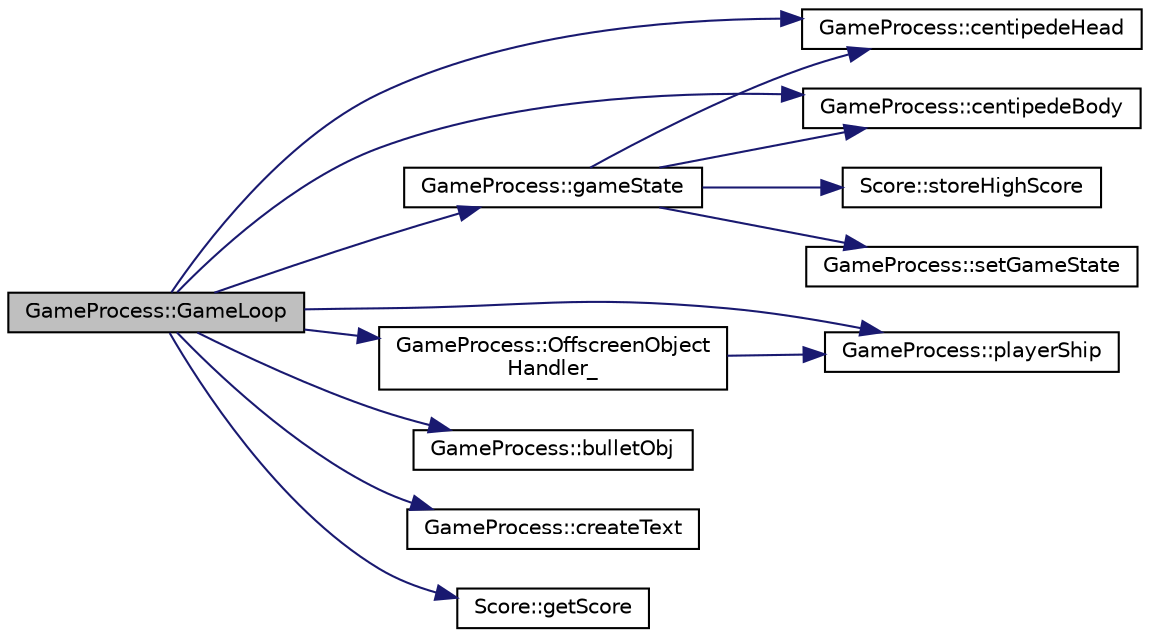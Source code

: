 digraph "GameProcess::GameLoop"
{
  edge [fontname="Helvetica",fontsize="10",labelfontname="Helvetica",labelfontsize="10"];
  node [fontname="Helvetica",fontsize="10",shape=record];
  rankdir="LR";
  Node26 [label="GameProcess::GameLoop",height=0.2,width=0.4,color="black", fillcolor="grey75", style="filled", fontcolor="black"];
  Node26 -> Node27 [color="midnightblue",fontsize="10",style="solid",fontname="Helvetica"];
  Node27 [label="GameProcess::centipedeHead",height=0.2,width=0.4,color="black", fillcolor="white", style="filled",URL="$class_game_process.html#a9d0bd62491e614051eadf21a26677c10",tooltip="returns the centipedeHead_ object "];
  Node26 -> Node28 [color="midnightblue",fontsize="10",style="solid",fontname="Helvetica"];
  Node28 [label="GameProcess::centipedeBody",height=0.2,width=0.4,color="black", fillcolor="white", style="filled",URL="$class_game_process.html#a0f331e6a16b3def176cc5da9a723b5f9",tooltip="returns the centipedeBody_ object "];
  Node26 -> Node29 [color="midnightblue",fontsize="10",style="solid",fontname="Helvetica"];
  Node29 [label="GameProcess::playerShip",height=0.2,width=0.4,color="black", fillcolor="white", style="filled",URL="$class_game_process.html#a5713cc89c026f3cd7793eecdcbdfa44b",tooltip="returns the playerShip_ object "];
  Node26 -> Node30 [color="midnightblue",fontsize="10",style="solid",fontname="Helvetica"];
  Node30 [label="GameProcess::bulletObj",height=0.2,width=0.4,color="black", fillcolor="white", style="filled",URL="$class_game_process.html#a54adf7eee04e72a82300431223f210cc",tooltip="returns the bullet_ object "];
  Node26 -> Node31 [color="midnightblue",fontsize="10",style="solid",fontname="Helvetica"];
  Node31 [label="GameProcess::OffscreenObject\lHandler_",height=0.2,width=0.4,color="black", fillcolor="white", style="filled",URL="$class_game_process.html#ad896a81b35ee49421b4cf3c891e74c9f",tooltip="deletes the bullets when the go beyond screen bounds "];
  Node31 -> Node29 [color="midnightblue",fontsize="10",style="solid",fontname="Helvetica"];
  Node26 -> Node32 [color="midnightblue",fontsize="10",style="solid",fontname="Helvetica"];
  Node32 [label="GameProcess::createText",height=0.2,width=0.4,color="black", fillcolor="white", style="filled",URL="$class_game_process.html#a813f89787eed4755ef99fac220753ed7",tooltip="sets the score and lives to texts "];
  Node26 -> Node33 [color="midnightblue",fontsize="10",style="solid",fontname="Helvetica"];
  Node33 [label="Score::getScore",height=0.2,width=0.4,color="black", fillcolor="white", style="filled",URL="$class_score.html#a0b481b4e3963090980301b2dbe2c3f95",tooltip="Returns the score accumulated in the game. "];
  Node26 -> Node34 [color="midnightblue",fontsize="10",style="solid",fontname="Helvetica"];
  Node34 [label="GameProcess::gameState",height=0.2,width=0.4,color="black", fillcolor="white", style="filled",URL="$class_game_process.html#a8e3d60d76c9c87d6420f3b929af001a9",tooltip="checks if the entities are dead and sets the gamestate "];
  Node34 -> Node27 [color="midnightblue",fontsize="10",style="solid",fontname="Helvetica"];
  Node34 -> Node28 [color="midnightblue",fontsize="10",style="solid",fontname="Helvetica"];
  Node34 -> Node35 [color="midnightblue",fontsize="10",style="solid",fontname="Helvetica"];
  Node35 [label="GameProcess::setGameState",height=0.2,width=0.4,color="black", fillcolor="white", style="filled",URL="$class_game_process.html#a7794f0e94445b5adc9a0827176db5496",tooltip="sets the gamestate of the game "];
  Node34 -> Node36 [color="midnightblue",fontsize="10",style="solid",fontname="Helvetica"];
  Node36 [label="Score::storeHighScore",height=0.2,width=0.4,color="black", fillcolor="white", style="filled",URL="$class_score.html#a611368acf14876832ede491f1cef9bc5",tooltip="Writes high score to the file. "];
}
